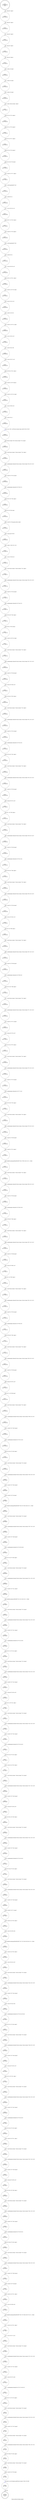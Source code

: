 digraph licence_send_new_licence_request {
label="licence_send_new_licence_request"
28246 [label="N28246\n(rp:0, ep:0)\nexit", shape="doublecircle"]
28247 [label="N28247\n(rp:226, ep:226)\nentry", shape="doublecircle"]
28247 -> 28249 [label="%5 = alloca i8*, align 8"]
28249 [label="N28249\n(rp:225, ep:225)", shape="circle"]
28249 -> 28250 [label="%6 = alloca i8*, align 8"]
28250 [label="N28250\n(rp:224, ep:224)", shape="circle"]
28250 -> 28251 [label="%7 = alloca i8*, align 8"]
28251 [label="N28251\n(rp:223, ep:223)", shape="circle"]
28251 -> 28252 [label="%8 = alloca i8*, align 8"]
28252 [label="N28252\n(rp:222, ep:222)", shape="circle"]
28252 -> 28253 [label="%9 = alloca i32, align 4"]
28253 [label="N28253\n(rp:221, ep:221)", shape="circle"]
28253 -> 28254 [label="%10 = alloca i16, align 2"]
28254 [label="N28254\n(rp:220, ep:220)", shape="circle"]
28254 -> 28255 [label="%11 = alloca i16, align 2"]
28255 [label="N28255\n(rp:219, ep:219)", shape="circle"]
28255 -> 28256 [label="%12 = alloca i16, align 2"]
28256 [label="N28256\n(rp:218, ep:218)", shape="circle"]
28256 -> 28257 [label="%13 = alloca %struct.stream*, align 8"]
28257 [label="N28257\n(rp:217, ep:217)", shape="circle"]
28257 -> 28259 [label="store i8* %0, i8** %5, align 8"]
28259 [label="N28259\n(rp:216, ep:216)", shape="circle"]
28259 -> 28261 [label="store i8* %1, i8** %6, align 8"]
28261 [label="N28261\n(rp:215, ep:215)", shape="circle"]
28261 -> 28263 [label="store i8* %2, i8** %7, align 8"]
28263 [label="N28263\n(rp:214, ep:214)", shape="circle"]
28263 -> 28266 [label="store i8* %3, i8** %8, align 8"]
28266 [label="N28266\n(rp:213, ep:213)", shape="circle"]
28266 -> 28268 [label="store i32 128, i32* %9, align 4"]
28268 [label="N28268\n(rp:212, ep:212)", shape="circle"]
28268 -> 28269 [label="%14 = load i8*, i8** %7, align 8"]
28269 [label="N28269\n(rp:211, ep:211)", shape="circle"]
28269 -> 28270 [label="%15 = call i64 @strlen(i8* %14)"]
28270 [label="N28270\n(rp:210, ep:210)", shape="circle"]
28270 -> 28271 [label="%16 = add i64 %15, 1"]
28271 [label="N28271\n(rp:209, ep:209)", shape="circle"]
28271 -> 28272 [label="%17 = trunc i64 %16 to i16"]
28272 [label="N28272\n(rp:208, ep:208)", shape="circle"]
28272 -> 28274 [label="store i16 %17, i16* %10, align 2"]
28274 [label="N28274\n(rp:207, ep:207)", shape="circle"]
28274 -> 28275 [label="%18 = load i8*, i8** %8, align 8"]
28275 [label="N28275\n(rp:206, ep:206)", shape="circle"]
28275 -> 28276 [label="%19 = call i64 @strlen(i8* %18)"]
28276 [label="N28276\n(rp:205, ep:205)", shape="circle"]
28276 -> 28277 [label="%20 = add i64 %19, 1"]
28277 [label="N28277\n(rp:204, ep:204)", shape="circle"]
28277 -> 28278 [label="%21 = trunc i64 %20 to i16"]
28278 [label="N28278\n(rp:203, ep:203)", shape="circle"]
28278 -> 28280 [label="store i16 %21, i16* %11, align 2"]
28280 [label="N28280\n(rp:202, ep:202)", shape="circle"]
28280 -> 28281 [label="%22 = load i16, i16* %10, align 2"]
28281 [label="N28281\n(rp:201, ep:201)", shape="circle"]
28281 -> 28282 [label="%23 = zext i16 %22 to i32"]
28282 [label="N28282\n(rp:200, ep:200)", shape="circle"]
28282 -> 28283 [label="%24 = add i32 128, %23"]
28283 [label="N28283\n(rp:199, ep:199)", shape="circle"]
28283 -> 28284 [label="%25 = load i16, i16* %11, align 2"]
28284 [label="N28284\n(rp:198, ep:198)", shape="circle"]
28284 -> 28285 [label="%26 = zext i16 %25 to i32"]
28285 [label="N28285\n(rp:197, ep:197)", shape="circle"]
28285 -> 28286 [label="%27 = add i32 %24, %26"]
28286 [label="N28286\n(rp:196, ep:196)", shape="circle"]
28286 -> 28287 [label="%28 = trunc i32 %27 to i16"]
28287 [label="N28287\n(rp:195, ep:195)", shape="circle"]
28287 -> 28289 [label="store i16 %28, i16* %12, align 2"]
28289 [label="N28289\n(rp:194, ep:194)", shape="circle"]
28289 -> 28290 [label="%29 = load i32, i32* %9, align 4"]
28290 [label="N28290\n(rp:193, ep:193)", shape="circle"]
28290 -> 28291 [label="%30 = load i16, i16* %12, align 2"]
28291 [label="N28291\n(rp:192, ep:192)", shape="circle"]
28291 -> 28292 [label="%31 = zext i16 %30 to i32"]
28292 [label="N28292\n(rp:191, ep:191)", shape="circle"]
28292 -> 28293 [label="%32 = add i32 %31, 2"]
28293 [label="N28293\n(rp:190, ep:190)", shape="circle"]
28293 -> 28294 [label="sec_init --@-- %33 = call %struct.stream* @sec_init(i32 %29, i32 %32)", style="dashed", color="blue"]
28294 [label="N28294\n(rp:189, ep:189)", shape="circle"]
28294 -> 28295 [label="store %struct.stream* %33, %struct.stream** %13, align 8"]
28295 [label="N28295\n(rp:188, ep:188)", shape="circle"]
28295 -> 28296 [label="%34 = load %struct.stream*, %struct.stream** %13, align 8"]
28296 [label="N28296\n(rp:187, ep:187)", shape="circle"]
28296 -> 28297 [label="%35 = getelementptr inbounds %struct.stream, %struct.stream* %34, i32 0, i32 0"]
28297 [label="N28297\n(rp:186, ep:186)", shape="circle"]
28297 -> 28298 [label="%36 = load i8*, i8** %35, align 8"]
28298 [label="N28298\n(rp:185, ep:185)", shape="circle"]
28298 -> 28299 [label="%37 = getelementptr inbounds i8, i8* %36, i32 1"]
28299 [label="N28299\n(rp:184, ep:184)", shape="circle"]
28299 -> 28300 [label="store i8* %37, i8** %35, align 8"]
28300 [label="N28300\n(rp:183, ep:183)", shape="circle"]
28300 -> 28301 [label="store i8 19, i8* %36, align 1"]
28301 [label="N28301\n(rp:182, ep:182)", shape="circle"]
28301 -> 28302 [label="%38 = load i32, i32* @g_rdp_version, align 4"]
28302 [label="N28302\n(rp:181, ep:181)", shape="circle"]
28302 -> 28303 [label="%39 = icmp uge i32 %38, 5"]
28303 [label="N28303\n(rp:180, ep:180)", shape="circle"]
28303 -> 28304 [label="%40 = select i1 %39, i32 3, i32 2"]
28304 [label="N28304\n(rp:179, ep:179)", shape="circle"]
28304 -> 28305 [label="%41 = trunc i32 %40 to i8"]
28305 [label="N28305\n(rp:178, ep:178)", shape="circle"]
28305 -> 28306 [label="%42 = load %struct.stream*, %struct.stream** %13, align 8"]
28306 [label="N28306\n(rp:177, ep:177)", shape="circle"]
28306 -> 28307 [label="%43 = getelementptr inbounds %struct.stream, %struct.stream* %42, i32 0, i32 0"]
28307 [label="N28307\n(rp:176, ep:176)", shape="circle"]
28307 -> 28308 [label="%44 = load i8*, i8** %43, align 8"]
28308 [label="N28308\n(rp:175, ep:175)", shape="circle"]
28308 -> 28309 [label="%45 = getelementptr inbounds i8, i8* %44, i32 1"]
28309 [label="N28309\n(rp:174, ep:174)", shape="circle"]
28309 -> 28310 [label="store i8* %45, i8** %43, align 8"]
28310 [label="N28310\n(rp:173, ep:173)", shape="circle"]
28310 -> 28311 [label="store i8 %41, i8* %44, align 1"]
28311 [label="N28311\n(rp:172, ep:172)", shape="circle"]
28311 -> 28312 [label="%46 = load i16, i16* %12, align 2"]
28312 [label="N28312\n(rp:171, ep:171)", shape="circle"]
28312 -> 28313 [label="%47 = load %struct.stream*, %struct.stream** %13, align 8"]
28313 [label="N28313\n(rp:170, ep:170)", shape="circle"]
28313 -> 28314 [label="%48 = getelementptr inbounds %struct.stream, %struct.stream* %47, i32 0, i32 0"]
28314 [label="N28314\n(rp:169, ep:169)", shape="circle"]
28314 -> 28315 [label="%49 = load i8*, i8** %48, align 8"]
28315 [label="N28315\n(rp:168, ep:168)", shape="circle"]
28315 -> 28316 [label="%50 = bitcast i8* %49 to i16*"]
28316 [label="N28316\n(rp:167, ep:167)", shape="circle"]
28316 -> 28317 [label="store i16 %46, i16* %50, align 2"]
28317 [label="N28317\n(rp:166, ep:166)", shape="circle"]
28317 -> 28318 [label="%51 = load %struct.stream*, %struct.stream** %13, align 8"]
28318 [label="N28318\n(rp:165, ep:165)", shape="circle"]
28318 -> 28319 [label="%52 = getelementptr inbounds %struct.stream, %struct.stream* %51, i32 0, i32 0"]
28319 [label="N28319\n(rp:164, ep:164)", shape="circle"]
28319 -> 28320 [label="%53 = load i8*, i8** %52, align 8"]
28320 [label="N28320\n(rp:163, ep:163)", shape="circle"]
28320 -> 28321 [label="%54 = getelementptr inbounds i8, i8* %53, i64 2"]
28321 [label="N28321\n(rp:162, ep:162)", shape="circle"]
28321 -> 28322 [label="store i8* %54, i8** %52, align 8"]
28322 [label="N28322\n(rp:161, ep:161)", shape="circle"]
28322 -> 28323 [label="%55 = load %struct.stream*, %struct.stream** %13, align 8"]
28323 [label="N28323\n(rp:160, ep:160)", shape="circle"]
28323 -> 28324 [label="%56 = getelementptr inbounds %struct.stream, %struct.stream* %55, i32 0, i32 0"]
28324 [label="N28324\n(rp:159, ep:159)", shape="circle"]
28324 -> 28325 [label="%57 = load i8*, i8** %56, align 8"]
28325 [label="N28325\n(rp:158, ep:158)", shape="circle"]
28325 -> 28326 [label="%58 = bitcast i8* %57 to i32*"]
28326 [label="N28326\n(rp:157, ep:157)", shape="circle"]
28326 -> 28327 [label="store i32 1, i32* %58, align 4"]
28327 [label="N28327\n(rp:156, ep:156)", shape="circle"]
28327 -> 28328 [label="%59 = load %struct.stream*, %struct.stream** %13, align 8"]
28328 [label="N28328\n(rp:155, ep:155)", shape="circle"]
28328 -> 28329 [label="%60 = getelementptr inbounds %struct.stream, %struct.stream* %59, i32 0, i32 0"]
28329 [label="N28329\n(rp:154, ep:154)", shape="circle"]
28329 -> 28330 [label="%61 = load i8*, i8** %60, align 8"]
28330 [label="N28330\n(rp:153, ep:153)", shape="circle"]
28330 -> 28331 [label="%62 = getelementptr inbounds i8, i8* %61, i64 4"]
28331 [label="N28331\n(rp:152, ep:152)", shape="circle"]
28331 -> 28332 [label="store i8* %62, i8** %60, align 8"]
28332 [label="N28332\n(rp:151, ep:151)", shape="circle"]
28332 -> 28333 [label="%63 = load %struct.stream*, %struct.stream** %13, align 8"]
28333 [label="N28333\n(rp:150, ep:150)", shape="circle"]
28333 -> 28334 [label="%64 = getelementptr inbounds %struct.stream, %struct.stream* %63, i32 0, i32 0"]
28334 [label="N28334\n(rp:149, ep:149)", shape="circle"]
28334 -> 28335 [label="%65 = load i8*, i8** %64, align 8"]
28335 [label="N28335\n(rp:148, ep:148)", shape="circle"]
28335 -> 28336 [label="%66 = bitcast i8* %65 to i16*"]
28336 [label="N28336\n(rp:147, ep:147)", shape="circle"]
28336 -> 28337 [label="store i16 0, i16* %66, align 2"]
28337 [label="N28337\n(rp:146, ep:146)", shape="circle"]
28337 -> 28338 [label="%67 = load %struct.stream*, %struct.stream** %13, align 8"]
28338 [label="N28338\n(rp:145, ep:145)", shape="circle"]
28338 -> 28339 [label="%68 = getelementptr inbounds %struct.stream, %struct.stream* %67, i32 0, i32 0"]
28339 [label="N28339\n(rp:144, ep:144)", shape="circle"]
28339 -> 28340 [label="%69 = load i8*, i8** %68, align 8"]
28340 [label="N28340\n(rp:143, ep:143)", shape="circle"]
28340 -> 28341 [label="%70 = getelementptr inbounds i8, i8* %69, i64 2"]
28341 [label="N28341\n(rp:142, ep:142)", shape="circle"]
28341 -> 28342 [label="store i8* %70, i8** %68, align 8"]
28342 [label="N28342\n(rp:141, ep:141)", shape="circle"]
28342 -> 28343 [label="%71 = load %struct.stream*, %struct.stream** %13, align 8"]
28343 [label="N28343\n(rp:140, ep:140)", shape="circle"]
28343 -> 28344 [label="%72 = getelementptr inbounds %struct.stream, %struct.stream* %71, i32 0, i32 0"]
28344 [label="N28344\n(rp:139, ep:139)", shape="circle"]
28344 -> 28345 [label="%73 = load i8*, i8** %72, align 8"]
28345 [label="N28345\n(rp:138, ep:138)", shape="circle"]
28345 -> 28346 [label="%74 = bitcast i8* %73 to i16*"]
28346 [label="N28346\n(rp:137, ep:137)", shape="circle"]
28346 -> 28347 [label="store i16 -255, i16* %74, align 2"]
28347 [label="N28347\n(rp:136, ep:136)", shape="circle"]
28347 -> 28348 [label="%75 = load %struct.stream*, %struct.stream** %13, align 8"]
28348 [label="N28348\n(rp:135, ep:135)", shape="circle"]
28348 -> 28349 [label="%76 = getelementptr inbounds %struct.stream, %struct.stream* %75, i32 0, i32 0"]
28349 [label="N28349\n(rp:134, ep:134)", shape="circle"]
28349 -> 28350 [label="%77 = load i8*, i8** %76, align 8"]
28350 [label="N28350\n(rp:133, ep:133)", shape="circle"]
28350 -> 28351 [label="%78 = getelementptr inbounds i8, i8* %77, i64 2"]
28351 [label="N28351\n(rp:132, ep:132)", shape="circle"]
28351 -> 28352 [label="store i8* %78, i8** %76, align 8"]
28352 [label="N28352\n(rp:131, ep:131)", shape="circle"]
28352 -> 28353 [label="%79 = load %struct.stream*, %struct.stream** %13, align 8"]
28353 [label="N28353\n(rp:130, ep:130)", shape="circle"]
28353 -> 28354 [label="%80 = getelementptr inbounds %struct.stream, %struct.stream* %79, i32 0, i32 0"]
28354 [label="N28354\n(rp:129, ep:129)", shape="circle"]
28354 -> 28355 [label="%81 = load i8*, i8** %80, align 8"]
28355 [label="N28355\n(rp:128, ep:128)", shape="circle"]
28355 -> 28356 [label="%82 = load i8*, i8** %5, align 8"]
28356 [label="N28356\n(rp:127, ep:127)", shape="circle"]
28356 -> 28357 [label="call void @llvm.memcpy.p0i8.p0i8.i64(i8* %81, i8* %82, i64 32, i32 1, i1 false)"]
28357 [label="N28357\n(rp:126, ep:126)", shape="circle"]
28357 -> 28358 [label="%83 = load %struct.stream*, %struct.stream** %13, align 8"]
28358 [label="N28358\n(rp:125, ep:125)", shape="circle"]
28358 -> 28359 [label="%84 = getelementptr inbounds %struct.stream, %struct.stream* %83, i32 0, i32 0"]
28359 [label="N28359\n(rp:124, ep:124)", shape="circle"]
28359 -> 28360 [label="%85 = load i8*, i8** %84, align 8"]
28360 [label="N28360\n(rp:123, ep:123)", shape="circle"]
28360 -> 28361 [label="%86 = getelementptr inbounds i8, i8* %85, i64 32"]
28361 [label="N28361\n(rp:122, ep:122)", shape="circle"]
28361 -> 28362 [label="store i8* %86, i8** %84, align 8"]
28362 [label="N28362\n(rp:121, ep:121)", shape="circle"]
28362 -> 28363 [label="%87 = load %struct.stream*, %struct.stream** %13, align 8"]
28363 [label="N28363\n(rp:120, ep:120)", shape="circle"]
28363 -> 28364 [label="%88 = getelementptr inbounds %struct.stream, %struct.stream* %87, i32 0, i32 0"]
28364 [label="N28364\n(rp:119, ep:119)", shape="circle"]
28364 -> 28365 [label="%89 = load i8*, i8** %88, align 8"]
28365 [label="N28365\n(rp:118, ep:118)", shape="circle"]
28365 -> 28366 [label="%90 = bitcast i8* %89 to i16*"]
28366 [label="N28366\n(rp:117, ep:117)", shape="circle"]
28366 -> 28367 [label="store i16 2, i16* %90, align 2"]
28367 [label="N28367\n(rp:116, ep:116)", shape="circle"]
28367 -> 28368 [label="%91 = load %struct.stream*, %struct.stream** %13, align 8"]
28368 [label="N28368\n(rp:115, ep:115)", shape="circle"]
28368 -> 28369 [label="%92 = getelementptr inbounds %struct.stream, %struct.stream* %91, i32 0, i32 0"]
28369 [label="N28369\n(rp:114, ep:114)", shape="circle"]
28369 -> 28370 [label="%93 = load i8*, i8** %92, align 8"]
28370 [label="N28370\n(rp:113, ep:113)", shape="circle"]
28370 -> 28371 [label="%94 = getelementptr inbounds i8, i8* %93, i64 2"]
28371 [label="N28371\n(rp:112, ep:112)", shape="circle"]
28371 -> 28372 [label="store i8* %94, i8** %92, align 8"]
28372 [label="N28372\n(rp:111, ep:111)", shape="circle"]
28372 -> 28373 [label="%95 = load %struct.stream*, %struct.stream** %13, align 8"]
28373 [label="N28373\n(rp:110, ep:110)", shape="circle"]
28373 -> 28374 [label="%96 = getelementptr inbounds %struct.stream, %struct.stream* %95, i32 0, i32 0"]
28374 [label="N28374\n(rp:109, ep:109)", shape="circle"]
28374 -> 28375 [label="%97 = load i8*, i8** %96, align 8"]
28375 [label="N28375\n(rp:108, ep:108)", shape="circle"]
28375 -> 28376 [label="%98 = bitcast i8* %97 to i16*"]
28376 [label="N28376\n(rp:107, ep:107)", shape="circle"]
28376 -> 28377 [label="store i16 72, i16* %98, align 2"]
28377 [label="N28377\n(rp:106, ep:106)", shape="circle"]
28377 -> 28378 [label="%99 = load %struct.stream*, %struct.stream** %13, align 8"]
28378 [label="N28378\n(rp:105, ep:105)", shape="circle"]
28378 -> 28379 [label="%100 = getelementptr inbounds %struct.stream, %struct.stream* %99, i32 0, i32 0"]
28379 [label="N28379\n(rp:104, ep:104)", shape="circle"]
28379 -> 28380 [label="%101 = load i8*, i8** %100, align 8"]
28380 [label="N28380\n(rp:103, ep:103)", shape="circle"]
28380 -> 28381 [label="%102 = getelementptr inbounds i8, i8* %101, i64 2"]
28381 [label="N28381\n(rp:102, ep:102)", shape="circle"]
28381 -> 28382 [label="store i8* %102, i8** %100, align 8"]
28382 [label="N28382\n(rp:101, ep:101)", shape="circle"]
28382 -> 28383 [label="%103 = load %struct.stream*, %struct.stream** %13, align 8"]
28383 [label="N28383\n(rp:100, ep:100)", shape="circle"]
28383 -> 28384 [label="%104 = getelementptr inbounds %struct.stream, %struct.stream* %103, i32 0, i32 0"]
28384 [label="N28384\n(rp:99, ep:99)", shape="circle"]
28384 -> 28385 [label="%105 = load i8*, i8** %104, align 8"]
28385 [label="N28385\n(rp:98, ep:98)", shape="circle"]
28385 -> 28386 [label="%106 = load i8*, i8** %6, align 8"]
28386 [label="N28386\n(rp:97, ep:97)", shape="circle"]
28386 -> 28387 [label="call void @llvm.memcpy.p0i8.p0i8.i64(i8* %105, i8* %106, i64 64, i32 1, i1 false)"]
28387 [label="N28387\n(rp:96, ep:96)", shape="circle"]
28387 -> 28388 [label="%107 = load %struct.stream*, %struct.stream** %13, align 8"]
28388 [label="N28388\n(rp:95, ep:95)", shape="circle"]
28388 -> 28389 [label="%108 = getelementptr inbounds %struct.stream, %struct.stream* %107, i32 0, i32 0"]
28389 [label="N28389\n(rp:94, ep:94)", shape="circle"]
28389 -> 28390 [label="%109 = load i8*, i8** %108, align 8"]
28390 [label="N28390\n(rp:93, ep:93)", shape="circle"]
28390 -> 28391 [label="%110 = getelementptr inbounds i8, i8* %109, i64 64"]
28391 [label="N28391\n(rp:92, ep:92)", shape="circle"]
28391 -> 28392 [label="store i8* %110, i8** %108, align 8"]
28392 [label="N28392\n(rp:91, ep:91)", shape="circle"]
28392 -> 28393 [label="%111 = load %struct.stream*, %struct.stream** %13, align 8"]
28393 [label="N28393\n(rp:90, ep:90)", shape="circle"]
28393 -> 28394 [label="%112 = getelementptr inbounds %struct.stream, %struct.stream* %111, i32 0, i32 0"]
28394 [label="N28394\n(rp:89, ep:89)", shape="circle"]
28394 -> 28395 [label="%113 = load i8*, i8** %112, align 8"]
28395 [label="N28395\n(rp:88, ep:88)", shape="circle"]
28395 -> 28396 [label="call void @llvm.memset.p0i8.i64(i8* %113, i8 0, i64 8, i32 1, i1 false)"]
28396 [label="N28396\n(rp:87, ep:87)", shape="circle"]
28396 -> 28397 [label="%114 = load %struct.stream*, %struct.stream** %13, align 8"]
28397 [label="N28397\n(rp:86, ep:86)", shape="circle"]
28397 -> 28398 [label="%115 = getelementptr inbounds %struct.stream, %struct.stream* %114, i32 0, i32 0"]
28398 [label="N28398\n(rp:85, ep:85)", shape="circle"]
28398 -> 28399 [label="%116 = load i8*, i8** %115, align 8"]
28399 [label="N28399\n(rp:84, ep:84)", shape="circle"]
28399 -> 28400 [label="%117 = getelementptr inbounds i8, i8* %116, i64 8"]
28400 [label="N28400\n(rp:83, ep:83)", shape="circle"]
28400 -> 28401 [label="store i8* %117, i8** %115, align 8"]
28401 [label="N28401\n(rp:82, ep:82)", shape="circle"]
28401 -> 28402 [label="%118 = load %struct.stream*, %struct.stream** %13, align 8"]
28402 [label="N28402\n(rp:81, ep:81)", shape="circle"]
28402 -> 28403 [label="%119 = getelementptr inbounds %struct.stream, %struct.stream* %118, i32 0, i32 0"]
28403 [label="N28403\n(rp:80, ep:80)", shape="circle"]
28403 -> 28404 [label="%120 = load i8*, i8** %119, align 8"]
28404 [label="N28404\n(rp:79, ep:79)", shape="circle"]
28404 -> 28405 [label="%121 = bitcast i8* %120 to i16*"]
28405 [label="N28405\n(rp:78, ep:78)", shape="circle"]
28405 -> 28406 [label="store i16 15, i16* %121, align 2"]
28406 [label="N28406\n(rp:77, ep:77)", shape="circle"]
28406 -> 28407 [label="%122 = load %struct.stream*, %struct.stream** %13, align 8"]
28407 [label="N28407\n(rp:76, ep:76)", shape="circle"]
28407 -> 28408 [label="%123 = getelementptr inbounds %struct.stream, %struct.stream* %122, i32 0, i32 0"]
28408 [label="N28408\n(rp:75, ep:75)", shape="circle"]
28408 -> 28409 [label="%124 = load i8*, i8** %123, align 8"]
28409 [label="N28409\n(rp:74, ep:74)", shape="circle"]
28409 -> 28410 [label="%125 = getelementptr inbounds i8, i8* %124, i64 2"]
28410 [label="N28410\n(rp:73, ep:73)", shape="circle"]
28410 -> 28411 [label="store i8* %125, i8** %123, align 8"]
28411 [label="N28411\n(rp:72, ep:72)", shape="circle"]
28411 -> 28412 [label="%126 = load i16, i16* %10, align 2"]
28412 [label="N28412\n(rp:71, ep:71)", shape="circle"]
28412 -> 28413 [label="%127 = load %struct.stream*, %struct.stream** %13, align 8"]
28413 [label="N28413\n(rp:70, ep:70)", shape="circle"]
28413 -> 28414 [label="%128 = getelementptr inbounds %struct.stream, %struct.stream* %127, i32 0, i32 0"]
28414 [label="N28414\n(rp:69, ep:69)", shape="circle"]
28414 -> 28415 [label="%129 = load i8*, i8** %128, align 8"]
28415 [label="N28415\n(rp:68, ep:68)", shape="circle"]
28415 -> 28416 [label="%130 = bitcast i8* %129 to i16*"]
28416 [label="N28416\n(rp:67, ep:67)", shape="circle"]
28416 -> 28417 [label="store i16 %126, i16* %130, align 2"]
28417 [label="N28417\n(rp:66, ep:66)", shape="circle"]
28417 -> 28418 [label="%131 = load %struct.stream*, %struct.stream** %13, align 8"]
28418 [label="N28418\n(rp:65, ep:65)", shape="circle"]
28418 -> 28419 [label="%132 = getelementptr inbounds %struct.stream, %struct.stream* %131, i32 0, i32 0"]
28419 [label="N28419\n(rp:64, ep:64)", shape="circle"]
28419 -> 28420 [label="%133 = load i8*, i8** %132, align 8"]
28420 [label="N28420\n(rp:63, ep:63)", shape="circle"]
28420 -> 28421 [label="%134 = getelementptr inbounds i8, i8* %133, i64 2"]
28421 [label="N28421\n(rp:62, ep:62)", shape="circle"]
28421 -> 28422 [label="store i8* %134, i8** %132, align 8"]
28422 [label="N28422\n(rp:61, ep:61)", shape="circle"]
28422 -> 28423 [label="%135 = load %struct.stream*, %struct.stream** %13, align 8"]
28423 [label="N28423\n(rp:60, ep:60)", shape="circle"]
28423 -> 28424 [label="%136 = getelementptr inbounds %struct.stream, %struct.stream* %135, i32 0, i32 0"]
28424 [label="N28424\n(rp:59, ep:59)", shape="circle"]
28424 -> 28425 [label="%137 = load i8*, i8** %136, align 8"]
28425 [label="N28425\n(rp:58, ep:58)", shape="circle"]
28425 -> 28426 [label="%138 = load i8*, i8** %7, align 8"]
28426 [label="N28426\n(rp:57, ep:57)", shape="circle"]
28426 -> 28427 [label="%139 = load i16, i16* %10, align 2"]
28427 [label="N28427\n(rp:56, ep:56)", shape="circle"]
28427 -> 28428 [label="%140 = zext i16 %139 to i64"]
28428 [label="N28428\n(rp:55, ep:55)", shape="circle"]
28428 -> 28429 [label="call void @llvm.memcpy.p0i8.p0i8.i64(i8* %137, i8* %138, i64 %140, i32 1, i1 false)"]
28429 [label="N28429\n(rp:54, ep:54)", shape="circle"]
28429 -> 28430 [label="%141 = load i16, i16* %10, align 2"]
28430 [label="N28430\n(rp:53, ep:53)", shape="circle"]
28430 -> 28431 [label="%142 = zext i16 %141 to i32"]
28431 [label="N28431\n(rp:52, ep:52)", shape="circle"]
28431 -> 28432 [label="%143 = load %struct.stream*, %struct.stream** %13, align 8"]
28432 [label="N28432\n(rp:51, ep:51)", shape="circle"]
28432 -> 28433 [label="%144 = getelementptr inbounds %struct.stream, %struct.stream* %143, i32 0, i32 0"]
28433 [label="N28433\n(rp:50, ep:50)", shape="circle"]
28433 -> 28434 [label="%145 = load i8*, i8** %144, align 8"]
28434 [label="N28434\n(rp:49, ep:49)", shape="circle"]
28434 -> 28435 [label="%146 = sext i32 %142 to i64"]
28435 [label="N28435\n(rp:48, ep:48)", shape="circle"]
28435 -> 28436 [label="%147 = getelementptr inbounds i8, i8* %145, i64 %146"]
28436 [label="N28436\n(rp:47, ep:47)", shape="circle"]
28436 -> 28437 [label="store i8* %147, i8** %144, align 8"]
28437 [label="N28437\n(rp:46, ep:46)", shape="circle"]
28437 -> 28438 [label="%148 = load %struct.stream*, %struct.stream** %13, align 8"]
28438 [label="N28438\n(rp:45, ep:45)", shape="circle"]
28438 -> 28439 [label="%149 = getelementptr inbounds %struct.stream, %struct.stream* %148, i32 0, i32 0"]
28439 [label="N28439\n(rp:44, ep:44)", shape="circle"]
28439 -> 28440 [label="%150 = load i8*, i8** %149, align 8"]
28440 [label="N28440\n(rp:43, ep:43)", shape="circle"]
28440 -> 28441 [label="%151 = bitcast i8* %150 to i16*"]
28441 [label="N28441\n(rp:42, ep:42)", shape="circle"]
28441 -> 28442 [label="store i16 16, i16* %151, align 2"]
28442 [label="N28442\n(rp:41, ep:41)", shape="circle"]
28442 -> 28443 [label="%152 = load %struct.stream*, %struct.stream** %13, align 8"]
28443 [label="N28443\n(rp:40, ep:40)", shape="circle"]
28443 -> 28444 [label="%153 = getelementptr inbounds %struct.stream, %struct.stream* %152, i32 0, i32 0"]
28444 [label="N28444\n(rp:39, ep:39)", shape="circle"]
28444 -> 28445 [label="%154 = load i8*, i8** %153, align 8"]
28445 [label="N28445\n(rp:38, ep:38)", shape="circle"]
28445 -> 28446 [label="%155 = getelementptr inbounds i8, i8* %154, i64 2"]
28446 [label="N28446\n(rp:37, ep:37)", shape="circle"]
28446 -> 28447 [label="store i8* %155, i8** %153, align 8"]
28447 [label="N28447\n(rp:36, ep:36)", shape="circle"]
28447 -> 28448 [label="%156 = load i16, i16* %11, align 2"]
28448 [label="N28448\n(rp:35, ep:35)", shape="circle"]
28448 -> 28449 [label="%157 = load %struct.stream*, %struct.stream** %13, align 8"]
28449 [label="N28449\n(rp:34, ep:34)", shape="circle"]
28449 -> 28450 [label="%158 = getelementptr inbounds %struct.stream, %struct.stream* %157, i32 0, i32 0"]
28450 [label="N28450\n(rp:33, ep:33)", shape="circle"]
28450 -> 28451 [label="%159 = load i8*, i8** %158, align 8"]
28451 [label="N28451\n(rp:32, ep:32)", shape="circle"]
28451 -> 28452 [label="%160 = bitcast i8* %159 to i16*"]
28452 [label="N28452\n(rp:31, ep:31)", shape="circle"]
28452 -> 28453 [label="store i16 %156, i16* %160, align 2"]
28453 [label="N28453\n(rp:30, ep:30)", shape="circle"]
28453 -> 28454 [label="%161 = load %struct.stream*, %struct.stream** %13, align 8"]
28454 [label="N28454\n(rp:29, ep:29)", shape="circle"]
28454 -> 28455 [label="%162 = getelementptr inbounds %struct.stream, %struct.stream* %161, i32 0, i32 0"]
28455 [label="N28455\n(rp:28, ep:28)", shape="circle"]
28455 -> 28456 [label="%163 = load i8*, i8** %162, align 8"]
28456 [label="N28456\n(rp:27, ep:27)", shape="circle"]
28456 -> 28457 [label="%164 = getelementptr inbounds i8, i8* %163, i64 2"]
28457 [label="N28457\n(rp:26, ep:26)", shape="circle"]
28457 -> 28458 [label="store i8* %164, i8** %162, align 8"]
28458 [label="N28458\n(rp:25, ep:25)", shape="circle"]
28458 -> 28459 [label="%165 = load %struct.stream*, %struct.stream** %13, align 8"]
28459 [label="N28459\n(rp:24, ep:24)", shape="circle"]
28459 -> 28460 [label="%166 = getelementptr inbounds %struct.stream, %struct.stream* %165, i32 0, i32 0"]
28460 [label="N28460\n(rp:23, ep:23)", shape="circle"]
28460 -> 28461 [label="%167 = load i8*, i8** %166, align 8"]
28461 [label="N28461\n(rp:22, ep:22)", shape="circle"]
28461 -> 28462 [label="%168 = load i8*, i8** %8, align 8"]
28462 [label="N28462\n(rp:21, ep:21)", shape="circle"]
28462 -> 28463 [label="%169 = load i16, i16* %11, align 2"]
28463 [label="N28463\n(rp:20, ep:20)", shape="circle"]
28463 -> 28464 [label="%170 = zext i16 %169 to i64"]
28464 [label="N28464\n(rp:19, ep:19)", shape="circle"]
28464 -> 28465 [label="call void @llvm.memcpy.p0i8.p0i8.i64(i8* %167, i8* %168, i64 %170, i32 1, i1 false)"]
28465 [label="N28465\n(rp:18, ep:18)", shape="circle"]
28465 -> 28466 [label="%171 = load i16, i16* %11, align 2"]
28466 [label="N28466\n(rp:17, ep:17)", shape="circle"]
28466 -> 28467 [label="%172 = zext i16 %171 to i32"]
28467 [label="N28467\n(rp:16, ep:16)", shape="circle"]
28467 -> 28468 [label="%173 = load %struct.stream*, %struct.stream** %13, align 8"]
28468 [label="N28468\n(rp:15, ep:15)", shape="circle"]
28468 -> 28469 [label="%174 = getelementptr inbounds %struct.stream, %struct.stream* %173, i32 0, i32 0"]
28469 [label="N28469\n(rp:14, ep:14)", shape="circle"]
28469 -> 28470 [label="%175 = load i8*, i8** %174, align 8"]
28470 [label="N28470\n(rp:13, ep:13)", shape="circle"]
28470 -> 28471 [label="%176 = sext i32 %172 to i64"]
28471 [label="N28471\n(rp:12, ep:12)", shape="circle"]
28471 -> 28472 [label="%177 = getelementptr inbounds i8, i8* %175, i64 %176"]
28472 [label="N28472\n(rp:11, ep:11)", shape="circle"]
28472 -> 28473 [label="store i8* %177, i8** %174, align 8"]
28473 [label="N28473\n(rp:10, ep:10)", shape="circle"]
28473 -> 28474 [label="%178 = load %struct.stream*, %struct.stream** %13, align 8"]
28474 [label="N28474\n(rp:9, ep:9)", shape="circle"]
28474 -> 28475 [label="%179 = getelementptr inbounds %struct.stream, %struct.stream* %178, i32 0, i32 0"]
28475 [label="N28475\n(rp:8, ep:8)", shape="circle"]
28475 -> 28476 [label="%180 = load i8*, i8** %179, align 8"]
28476 [label="N28476\n(rp:7, ep:7)", shape="circle"]
28476 -> 28477 [label="%181 = load %struct.stream*, %struct.stream** %13, align 8"]
28477 [label="N28477\n(rp:6, ep:6)", shape="circle"]
28477 -> 28478 [label="%182 = getelementptr inbounds %struct.stream, %struct.stream* %181, i32 0, i32 1"]
28478 [label="N28478\n(rp:5, ep:5)", shape="circle"]
28478 -> 28479 [label="store i8* %180, i8** %182, align 8"]
28479 [label="N28479\n(rp:4, ep:4)", shape="circle"]
28479 -> 28480 [label="%183 = load %struct.stream*, %struct.stream** %13, align 8"]
28480 [label="N28480\n(rp:3, ep:3)", shape="circle"]
28480 -> 28481 [label="%184 = load i32, i32* %9, align 4"]
28481 [label="N28481\n(rp:2, ep:2)", shape="circle"]
28481 -> 28482 [label="sec_send --@-- call void @sec_send(%struct.stream* %183, i32 %184)", style="dashed", color="blue"]
28482 [label="N28482\n(rp:1, ep:1)", shape="circle"]
28482 -> 28246 [label="ret void"]
}

